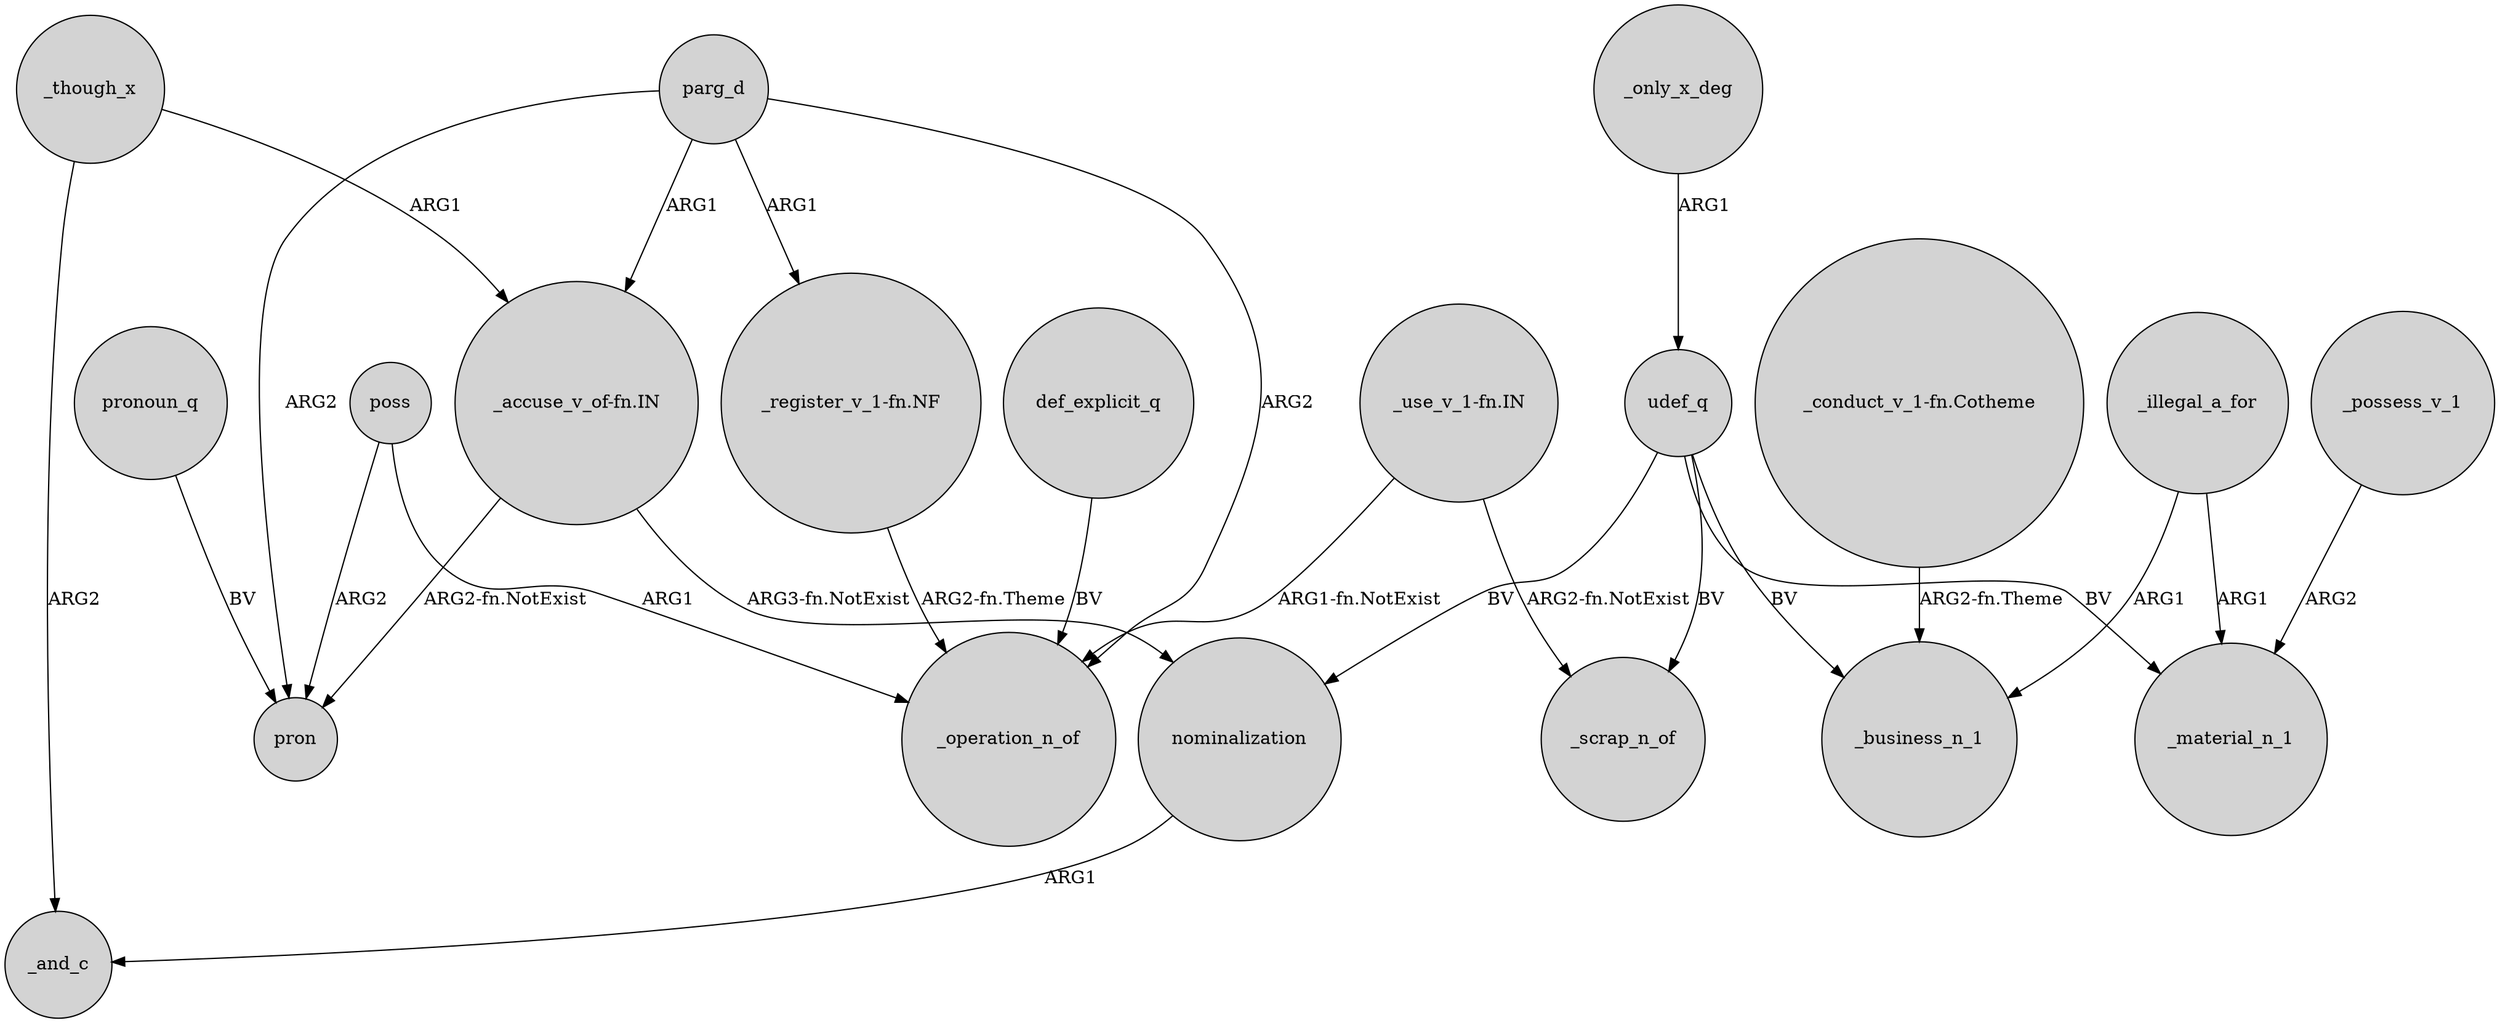 digraph {
	node [shape=circle style=filled]
	_only_x_deg -> udef_q [label=ARG1]
	parg_d -> _operation_n_of [label=ARG2]
	poss -> pron [label=ARG2]
	poss -> _operation_n_of [label=ARG1]
	nominalization -> _and_c [label=ARG1]
	parg_d -> "_register_v_1-fn.NF" [label=ARG1]
	parg_d -> "_accuse_v_of-fn.IN" [label=ARG1]
	"_conduct_v_1-fn.Cotheme" -> _business_n_1 [label="ARG2-fn.Theme"]
	"_register_v_1-fn.NF" -> _operation_n_of [label="ARG2-fn.Theme"]
	parg_d -> pron [label=ARG2]
	_possess_v_1 -> _material_n_1 [label=ARG2]
	pronoun_q -> pron [label=BV]
	def_explicit_q -> _operation_n_of [label=BV]
	_illegal_a_for -> _business_n_1 [label=ARG1]
	_though_x -> "_accuse_v_of-fn.IN" [label=ARG1]
	"_accuse_v_of-fn.IN" -> nominalization [label="ARG3-fn.NotExist"]
	_though_x -> _and_c [label=ARG2]
	udef_q -> nominalization [label=BV]
	udef_q -> _scrap_n_of [label=BV]
	udef_q -> _business_n_1 [label=BV]
	"_use_v_1-fn.IN" -> _operation_n_of [label="ARG1-fn.NotExist"]
	"_use_v_1-fn.IN" -> _scrap_n_of [label="ARG2-fn.NotExist"]
	"_accuse_v_of-fn.IN" -> pron [label="ARG2-fn.NotExist"]
	_illegal_a_for -> _material_n_1 [label=ARG1]
	udef_q -> _material_n_1 [label=BV]
}

